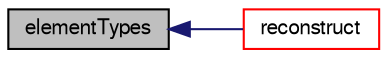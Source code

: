 digraph "elementTypes"
{
  bgcolor="transparent";
  edge [fontname="FreeSans",fontsize="10",labelfontname="FreeSans",labelfontsize="10"];
  node [fontname="FreeSans",fontsize="10",shape=record];
  rankdir="LR";
  Node1 [label="elementTypes",height=0.2,width=0.4,color="black", fillcolor="grey75", style="filled" fontcolor="black"];
  Node1 -> Node2 [dir="back",color="midnightblue",fontsize="10",style="solid",fontname="FreeSans"];
  Node2 [label="reconstruct",height=0.2,width=0.4,color="red",URL="$a00625.html#a7dd013b2d8fc94af2649cccf9491dfcc",tooltip="Reconstruct part characteristics (eg, element types) from Istream. "];
}
